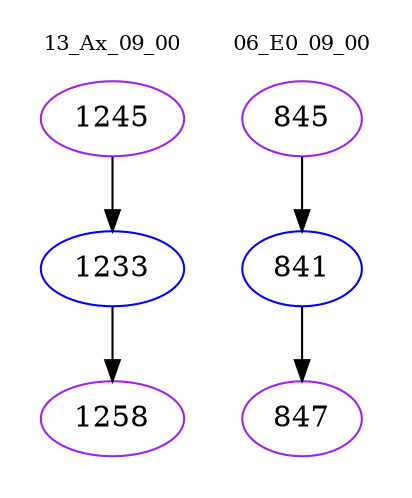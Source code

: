 digraph{
subgraph cluster_0 {
color = white
label = "13_Ax_09_00";
fontsize=10;
T0_1245 [label="1245", color="purple"]
T0_1245 -> T0_1233 [color="black"]
T0_1233 [label="1233", color="blue"]
T0_1233 -> T0_1258 [color="black"]
T0_1258 [label="1258", color="purple"]
}
subgraph cluster_1 {
color = white
label = "06_E0_09_00";
fontsize=10;
T1_845 [label="845", color="purple"]
T1_845 -> T1_841 [color="black"]
T1_841 [label="841", color="blue"]
T1_841 -> T1_847 [color="black"]
T1_847 [label="847", color="purple"]
}
}
